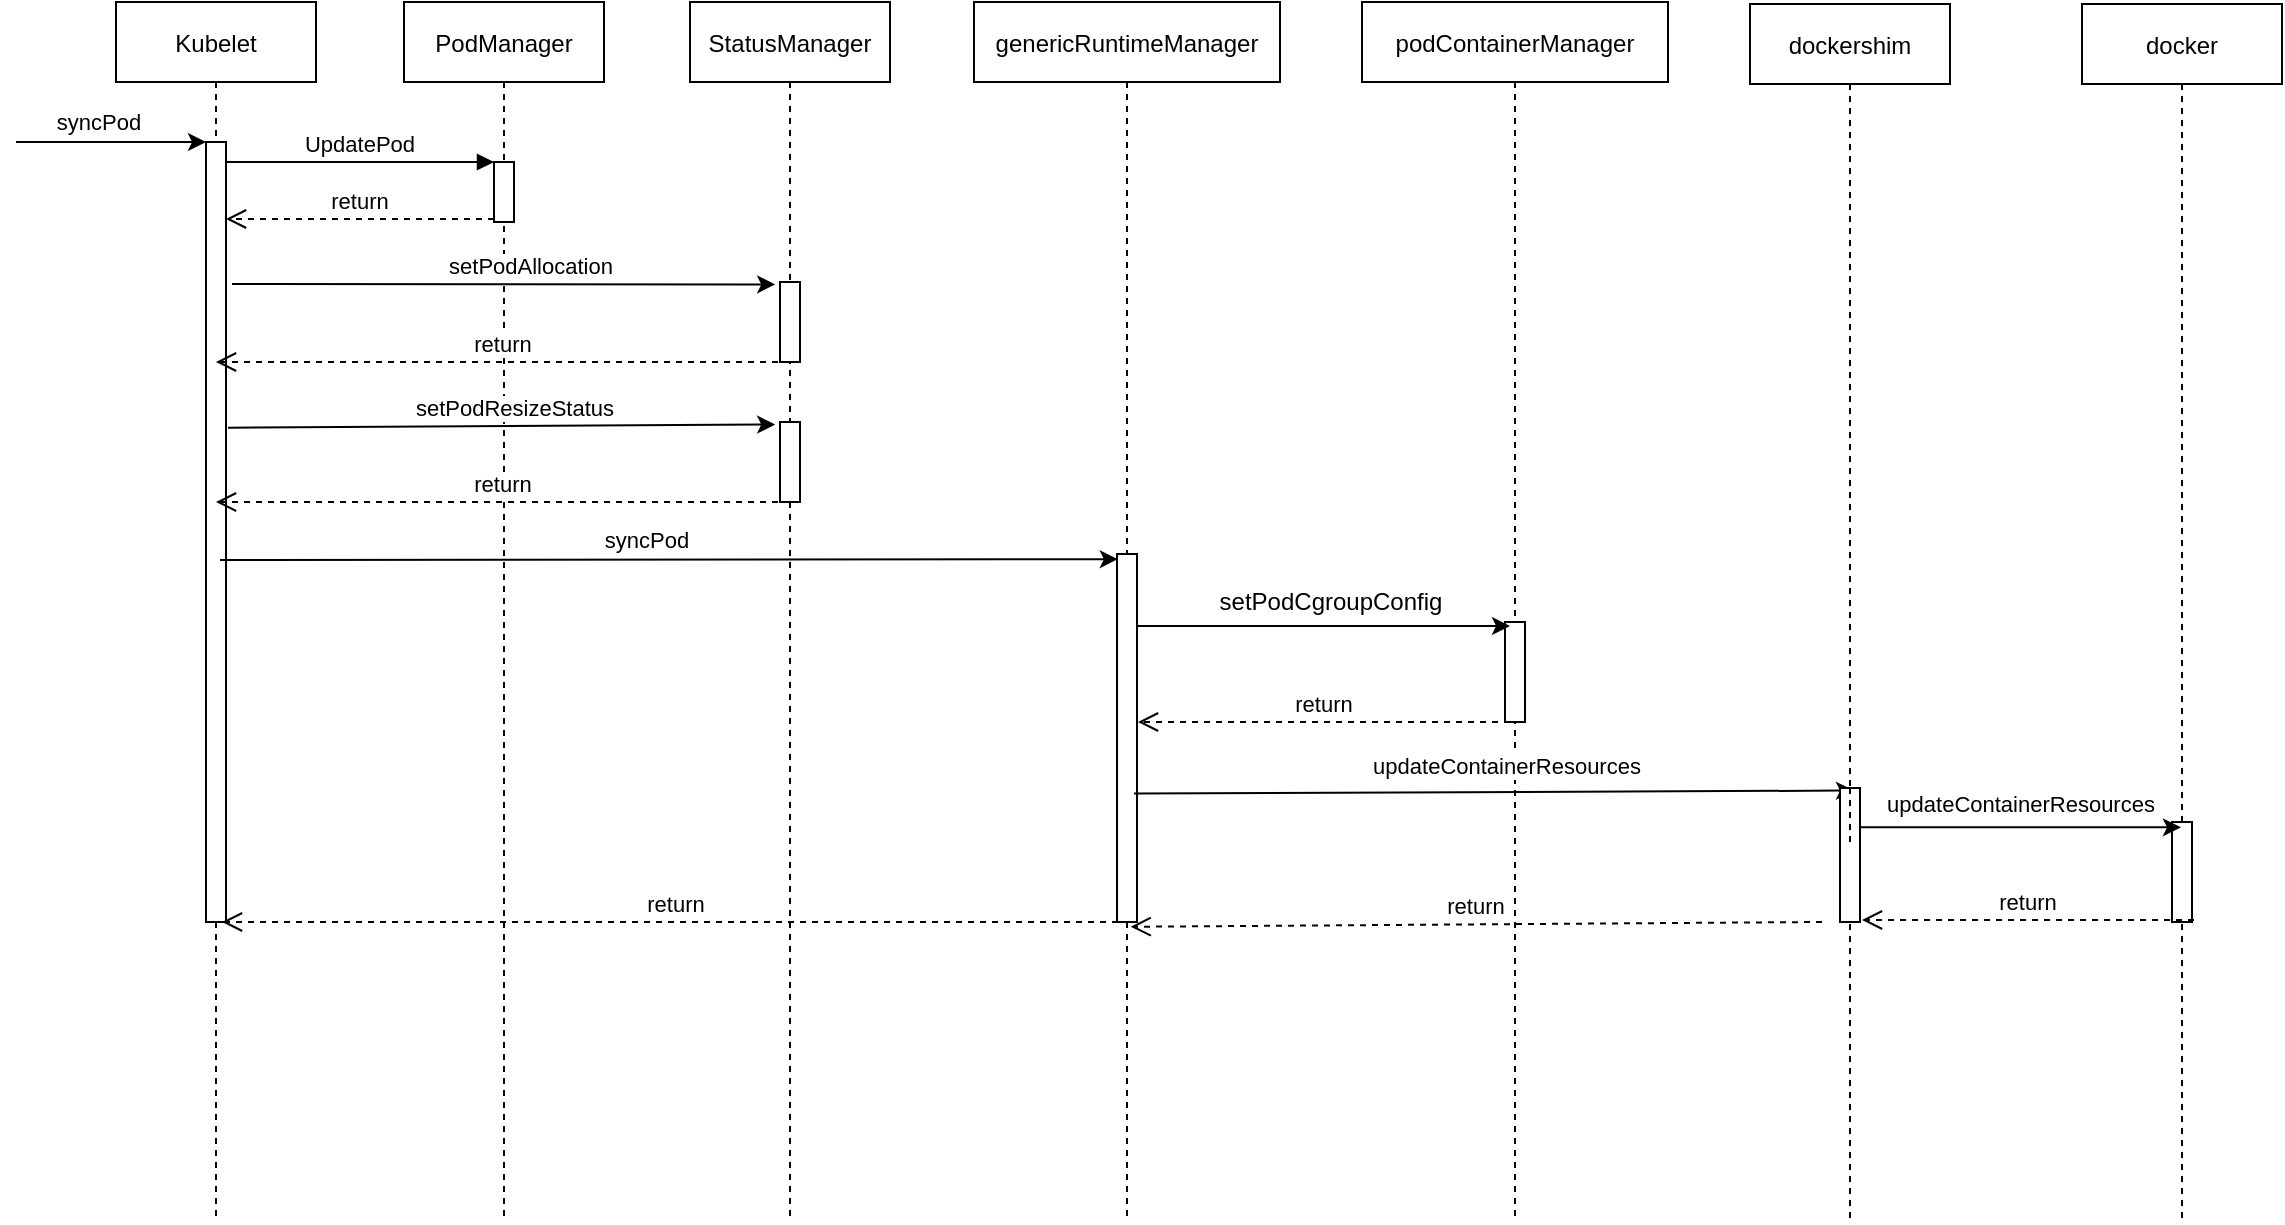 <mxfile version="15.3.1" type="github">
  <diagram id="kgpKYQtTHZ0yAKxKKP6v" name="Page-1">
    <mxGraphModel dx="1038" dy="579" grid="1" gridSize="10" guides="1" tooltips="1" connect="1" arrows="1" fold="1" page="1" pageScale="1" pageWidth="850" pageHeight="1100" math="0" shadow="0">
      <root>
        <mxCell id="0" />
        <mxCell id="1" parent="0" />
        <mxCell id="3nuBFxr9cyL0pnOWT2aG-1" value="Kubelet" style="shape=umlLifeline;perimeter=lifelinePerimeter;container=1;collapsible=0;recursiveResize=0;rounded=0;shadow=0;strokeWidth=1;" parent="1" vertex="1">
          <mxGeometry x="93" y="80" width="100" height="610" as="geometry" />
        </mxCell>
        <mxCell id="3nuBFxr9cyL0pnOWT2aG-2" value="" style="points=[];perimeter=orthogonalPerimeter;rounded=0;shadow=0;strokeWidth=1;" parent="3nuBFxr9cyL0pnOWT2aG-1" vertex="1">
          <mxGeometry x="45" y="70" width="10" height="390" as="geometry" />
        </mxCell>
        <mxCell id="mIXVUf0EgtsAIi1GxRL5-1" value="" style="endArrow=classic;html=1;" edge="1" parent="3nuBFxr9cyL0pnOWT2aG-1">
          <mxGeometry width="50" height="50" relative="1" as="geometry">
            <mxPoint x="-50" y="70" as="sourcePoint" />
            <mxPoint x="45" y="70" as="targetPoint" />
          </mxGeometry>
        </mxCell>
        <mxCell id="mIXVUf0EgtsAIi1GxRL5-2" value="syncPod" style="edgeLabel;html=1;align=center;verticalAlign=middle;resizable=0;points=[];" vertex="1" connectable="0" parent="mIXVUf0EgtsAIi1GxRL5-1">
          <mxGeometry x="-0.145" y="1" relative="1" as="geometry">
            <mxPoint y="-9" as="offset" />
          </mxGeometry>
        </mxCell>
        <mxCell id="3nuBFxr9cyL0pnOWT2aG-5" value="PodManager" style="shape=umlLifeline;perimeter=lifelinePerimeter;container=1;collapsible=0;recursiveResize=0;rounded=0;shadow=0;strokeWidth=1;" parent="1" vertex="1">
          <mxGeometry x="237" y="80" width="100" height="610" as="geometry" />
        </mxCell>
        <mxCell id="3nuBFxr9cyL0pnOWT2aG-6" value="" style="points=[];perimeter=orthogonalPerimeter;rounded=0;shadow=0;strokeWidth=1;" parent="3nuBFxr9cyL0pnOWT2aG-5" vertex="1">
          <mxGeometry x="45" y="80" width="10" height="30" as="geometry" />
        </mxCell>
        <mxCell id="3nuBFxr9cyL0pnOWT2aG-7" value="return" style="verticalAlign=bottom;endArrow=open;dashed=1;endSize=8;exitX=0;exitY=0.95;shadow=0;strokeWidth=1;" parent="1" source="3nuBFxr9cyL0pnOWT2aG-6" target="3nuBFxr9cyL0pnOWT2aG-2" edge="1">
          <mxGeometry relative="1" as="geometry">
            <mxPoint x="230" y="236" as="targetPoint" />
          </mxGeometry>
        </mxCell>
        <mxCell id="3nuBFxr9cyL0pnOWT2aG-8" value="UpdatePod" style="verticalAlign=bottom;endArrow=block;entryX=0;entryY=0;shadow=0;strokeWidth=1;" parent="1" source="3nuBFxr9cyL0pnOWT2aG-2" target="3nuBFxr9cyL0pnOWT2aG-6" edge="1">
          <mxGeometry relative="1" as="geometry">
            <mxPoint x="230" y="160" as="sourcePoint" />
          </mxGeometry>
        </mxCell>
        <mxCell id="mIXVUf0EgtsAIi1GxRL5-3" value="StatusManager" style="shape=umlLifeline;perimeter=lifelinePerimeter;container=1;collapsible=0;recursiveResize=0;rounded=0;shadow=0;strokeWidth=1;" vertex="1" parent="1">
          <mxGeometry x="380" y="80" width="100" height="610" as="geometry" />
        </mxCell>
        <mxCell id="mIXVUf0EgtsAIi1GxRL5-4" value="" style="points=[];perimeter=orthogonalPerimeter;rounded=0;shadow=0;strokeWidth=1;" vertex="1" parent="mIXVUf0EgtsAIi1GxRL5-3">
          <mxGeometry x="45" y="140" width="10" height="40" as="geometry" />
        </mxCell>
        <mxCell id="mIXVUf0EgtsAIi1GxRL5-10" value="" style="points=[];perimeter=orthogonalPerimeter;rounded=0;shadow=0;strokeWidth=1;" vertex="1" parent="mIXVUf0EgtsAIi1GxRL5-3">
          <mxGeometry x="45" y="210" width="10" height="40" as="geometry" />
        </mxCell>
        <mxCell id="mIXVUf0EgtsAIi1GxRL5-11" value="" style="endArrow=classic;html=1;entryX=-0.24;entryY=0.031;entryDx=0;entryDy=0;entryPerimeter=0;exitX=0.56;exitY=0.433;exitDx=0;exitDy=0;exitPerimeter=0;" edge="1" parent="mIXVUf0EgtsAIi1GxRL5-3" target="mIXVUf0EgtsAIi1GxRL5-10">
          <mxGeometry width="50" height="50" relative="1" as="geometry">
            <mxPoint x="-231" y="212.89" as="sourcePoint" />
            <mxPoint x="-45" y="260" as="targetPoint" />
          </mxGeometry>
        </mxCell>
        <mxCell id="mIXVUf0EgtsAIi1GxRL5-12" value="setPodResizeStatus" style="edgeLabel;html=1;align=center;verticalAlign=middle;resizable=0;points=[];" vertex="1" connectable="0" parent="mIXVUf0EgtsAIi1GxRL5-11">
          <mxGeometry x="0.094" y="1" relative="1" as="geometry">
            <mxPoint x="-7" y="-8" as="offset" />
          </mxGeometry>
        </mxCell>
        <mxCell id="mIXVUf0EgtsAIi1GxRL5-13" value="return" style="verticalAlign=bottom;endArrow=open;dashed=1;endSize=8;shadow=0;strokeWidth=1;" edge="1" parent="mIXVUf0EgtsAIi1GxRL5-3">
          <mxGeometry relative="1" as="geometry">
            <mxPoint x="-237" y="250" as="targetPoint" />
            <mxPoint x="50" y="250" as="sourcePoint" />
          </mxGeometry>
        </mxCell>
        <mxCell id="mIXVUf0EgtsAIi1GxRL5-6" value="" style="endArrow=classic;html=1;entryX=-0.24;entryY=0.031;entryDx=0;entryDy=0;entryPerimeter=0;" edge="1" parent="1" target="mIXVUf0EgtsAIi1GxRL5-4">
          <mxGeometry width="50" height="50" relative="1" as="geometry">
            <mxPoint x="151" y="221" as="sourcePoint" />
            <mxPoint x="335" y="270" as="targetPoint" />
          </mxGeometry>
        </mxCell>
        <mxCell id="mIXVUf0EgtsAIi1GxRL5-7" value="setPodAllocation" style="edgeLabel;html=1;align=center;verticalAlign=middle;resizable=0;points=[];" vertex="1" connectable="0" parent="mIXVUf0EgtsAIi1GxRL5-6">
          <mxGeometry x="0.094" y="1" relative="1" as="geometry">
            <mxPoint y="-8" as="offset" />
          </mxGeometry>
        </mxCell>
        <mxCell id="mIXVUf0EgtsAIi1GxRL5-9" value="return" style="verticalAlign=bottom;endArrow=open;dashed=1;endSize=8;shadow=0;strokeWidth=1;" edge="1" parent="1">
          <mxGeometry relative="1" as="geometry">
            <mxPoint x="143" y="260" as="targetPoint" />
            <mxPoint x="430" y="260" as="sourcePoint" />
          </mxGeometry>
        </mxCell>
        <mxCell id="mIXVUf0EgtsAIi1GxRL5-26" value="genericRuntimeManager" style="shape=umlLifeline;perimeter=lifelinePerimeter;container=1;collapsible=0;recursiveResize=0;rounded=0;shadow=0;strokeWidth=1;" vertex="1" parent="1">
          <mxGeometry x="522" y="80" width="153" height="610" as="geometry" />
        </mxCell>
        <mxCell id="mIXVUf0EgtsAIi1GxRL5-28" value="" style="points=[];perimeter=orthogonalPerimeter;rounded=0;shadow=0;strokeWidth=1;" vertex="1" parent="mIXVUf0EgtsAIi1GxRL5-26">
          <mxGeometry x="71.5" y="276" width="10" height="184" as="geometry" />
        </mxCell>
        <mxCell id="mIXVUf0EgtsAIi1GxRL5-32" value="" style="endArrow=classic;html=1;entryX=0.47;entryY=0.58;entryDx=0;entryDy=0;entryPerimeter=0;" edge="1" parent="1">
          <mxGeometry width="50" height="50" relative="1" as="geometry">
            <mxPoint x="145" y="359" as="sourcePoint" />
            <mxPoint x="593.91" y="358.6" as="targetPoint" />
          </mxGeometry>
        </mxCell>
        <mxCell id="mIXVUf0EgtsAIi1GxRL5-33" value="syncPod" style="edgeLabel;html=1;align=center;verticalAlign=middle;resizable=0;points=[];" vertex="1" connectable="0" parent="mIXVUf0EgtsAIi1GxRL5-32">
          <mxGeometry x="-0.053" y="4" relative="1" as="geometry">
            <mxPoint y="-6" as="offset" />
          </mxGeometry>
        </mxCell>
        <mxCell id="mIXVUf0EgtsAIi1GxRL5-34" value="podContainerManager" style="shape=umlLifeline;perimeter=lifelinePerimeter;container=1;collapsible=0;recursiveResize=0;rounded=0;shadow=0;strokeWidth=1;" vertex="1" parent="1">
          <mxGeometry x="716" y="80" width="153" height="610" as="geometry" />
        </mxCell>
        <mxCell id="mIXVUf0EgtsAIi1GxRL5-35" value="" style="points=[];perimeter=orthogonalPerimeter;rounded=0;shadow=0;strokeWidth=1;" vertex="1" parent="mIXVUf0EgtsAIi1GxRL5-34">
          <mxGeometry x="71.5" y="310" width="10" height="50" as="geometry" />
        </mxCell>
        <mxCell id="mIXVUf0EgtsAIi1GxRL5-38" value="return" style="verticalAlign=bottom;endArrow=open;dashed=1;endSize=8;shadow=0;strokeWidth=1;" edge="1" parent="mIXVUf0EgtsAIi1GxRL5-34">
          <mxGeometry relative="1" as="geometry">
            <mxPoint x="-112" y="360" as="targetPoint" />
            <mxPoint x="74" y="360" as="sourcePoint" />
          </mxGeometry>
        </mxCell>
        <mxCell id="mIXVUf0EgtsAIi1GxRL5-36" value="" style="endArrow=classic;html=1;" edge="1" parent="1">
          <mxGeometry width="50" height="50" relative="1" as="geometry">
            <mxPoint x="604" y="392" as="sourcePoint" />
            <mxPoint x="790" y="392" as="targetPoint" />
          </mxGeometry>
        </mxCell>
        <mxCell id="mIXVUf0EgtsAIi1GxRL5-37" value="setPodCgroupConfig" style="text;html=1;align=center;verticalAlign=middle;resizable=0;points=[];autosize=1;strokeColor=none;fillColor=none;" vertex="1" parent="1">
          <mxGeometry x="635" y="370" width="130" height="20" as="geometry" />
        </mxCell>
        <mxCell id="mIXVUf0EgtsAIi1GxRL5-39" value="dockershim" style="shape=umlLifeline;perimeter=lifelinePerimeter;container=1;collapsible=0;recursiveResize=0;rounded=0;shadow=0;strokeWidth=1;" vertex="1" parent="1">
          <mxGeometry x="910" y="81" width="100" height="609" as="geometry" />
        </mxCell>
        <mxCell id="mIXVUf0EgtsAIi1GxRL5-51" value="return" style="verticalAlign=bottom;endArrow=open;dashed=1;endSize=8;shadow=0;strokeWidth=1;entryX=0.512;entryY=0.758;entryDx=0;entryDy=0;entryPerimeter=0;" edge="1" parent="mIXVUf0EgtsAIi1GxRL5-39" target="mIXVUf0EgtsAIi1GxRL5-26">
          <mxGeometry relative="1" as="geometry">
            <mxPoint x="-130" y="459" as="targetPoint" />
            <mxPoint x="36" y="459" as="sourcePoint" />
          </mxGeometry>
        </mxCell>
        <mxCell id="mIXVUf0EgtsAIi1GxRL5-43" value="" style="endArrow=classic;html=1;exitX=0.523;exitY=0.823;exitDx=0;exitDy=0;exitPerimeter=0;entryX=0.52;entryY=0.631;entryDx=0;entryDy=0;entryPerimeter=0;" edge="1" parent="1">
          <mxGeometry width="50" height="50" relative="1" as="geometry">
            <mxPoint x="602.019" y="475.81" as="sourcePoint" />
            <mxPoint x="962" y="474.279" as="targetPoint" />
          </mxGeometry>
        </mxCell>
        <mxCell id="mIXVUf0EgtsAIi1GxRL5-45" value="updateContainerResources" style="edgeLabel;html=1;align=center;verticalAlign=middle;resizable=0;points=[];" vertex="1" connectable="0" parent="mIXVUf0EgtsAIi1GxRL5-43">
          <mxGeometry x="-0.169" y="-2" relative="1" as="geometry">
            <mxPoint x="36" y="-15" as="offset" />
          </mxGeometry>
        </mxCell>
        <mxCell id="mIXVUf0EgtsAIi1GxRL5-40" value="" style="points=[];perimeter=orthogonalPerimeter;rounded=0;shadow=0;strokeWidth=1;" vertex="1" parent="1">
          <mxGeometry x="955" y="473" width="10" height="67" as="geometry" />
        </mxCell>
        <mxCell id="mIXVUf0EgtsAIi1GxRL5-44" value="" style="verticalAlign=bottom;endArrow=none;dashed=1;endSize=8;shadow=0;strokeWidth=1;" edge="1" parent="1" target="mIXVUf0EgtsAIi1GxRL5-40">
          <mxGeometry relative="1" as="geometry">
            <mxPoint x="601" y="500" as="targetPoint" />
            <mxPoint x="960" y="500" as="sourcePoint" />
          </mxGeometry>
        </mxCell>
        <mxCell id="mIXVUf0EgtsAIi1GxRL5-46" value="docker" style="shape=umlLifeline;perimeter=lifelinePerimeter;container=1;collapsible=0;recursiveResize=0;rounded=0;shadow=0;strokeWidth=1;" vertex="1" parent="1">
          <mxGeometry x="1076" y="81" width="100" height="609" as="geometry" />
        </mxCell>
        <mxCell id="mIXVUf0EgtsAIi1GxRL5-48" value="" style="points=[];perimeter=orthogonalPerimeter;rounded=0;shadow=0;strokeWidth=1;" vertex="1" parent="mIXVUf0EgtsAIi1GxRL5-46">
          <mxGeometry x="45" y="409" width="10" height="50" as="geometry" />
        </mxCell>
        <mxCell id="mIXVUf0EgtsAIi1GxRL5-50" value="return" style="verticalAlign=bottom;endArrow=open;dashed=1;endSize=8;shadow=0;strokeWidth=1;" edge="1" parent="mIXVUf0EgtsAIi1GxRL5-46">
          <mxGeometry relative="1" as="geometry">
            <mxPoint x="-110" y="458" as="targetPoint" />
            <mxPoint x="56" y="458" as="sourcePoint" />
          </mxGeometry>
        </mxCell>
        <mxCell id="mIXVUf0EgtsAIi1GxRL5-47" value="" style="endArrow=classic;html=1;exitX=0.552;exitY=0.676;exitDx=0;exitDy=0;exitPerimeter=0;" edge="1" parent="1" source="mIXVUf0EgtsAIi1GxRL5-39" target="mIXVUf0EgtsAIi1GxRL5-46">
          <mxGeometry width="50" height="50" relative="1" as="geometry">
            <mxPoint x="860" y="310" as="sourcePoint" />
            <mxPoint x="910" y="260" as="targetPoint" />
          </mxGeometry>
        </mxCell>
        <mxCell id="mIXVUf0EgtsAIi1GxRL5-49" value="updateContainerResources" style="edgeLabel;html=1;align=center;verticalAlign=middle;resizable=0;points=[];" vertex="1" connectable="0" parent="1">
          <mxGeometry x="1044.996" y="481.172" as="geometry" />
        </mxCell>
        <mxCell id="mIXVUf0EgtsAIi1GxRL5-53" value="return" style="verticalAlign=bottom;endArrow=open;dashed=1;endSize=8;shadow=0;strokeWidth=1;" edge="1" parent="1">
          <mxGeometry relative="1" as="geometry">
            <mxPoint x="146" y="540" as="targetPoint" />
            <mxPoint x="600" y="540" as="sourcePoint" />
          </mxGeometry>
        </mxCell>
      </root>
    </mxGraphModel>
  </diagram>
</mxfile>
